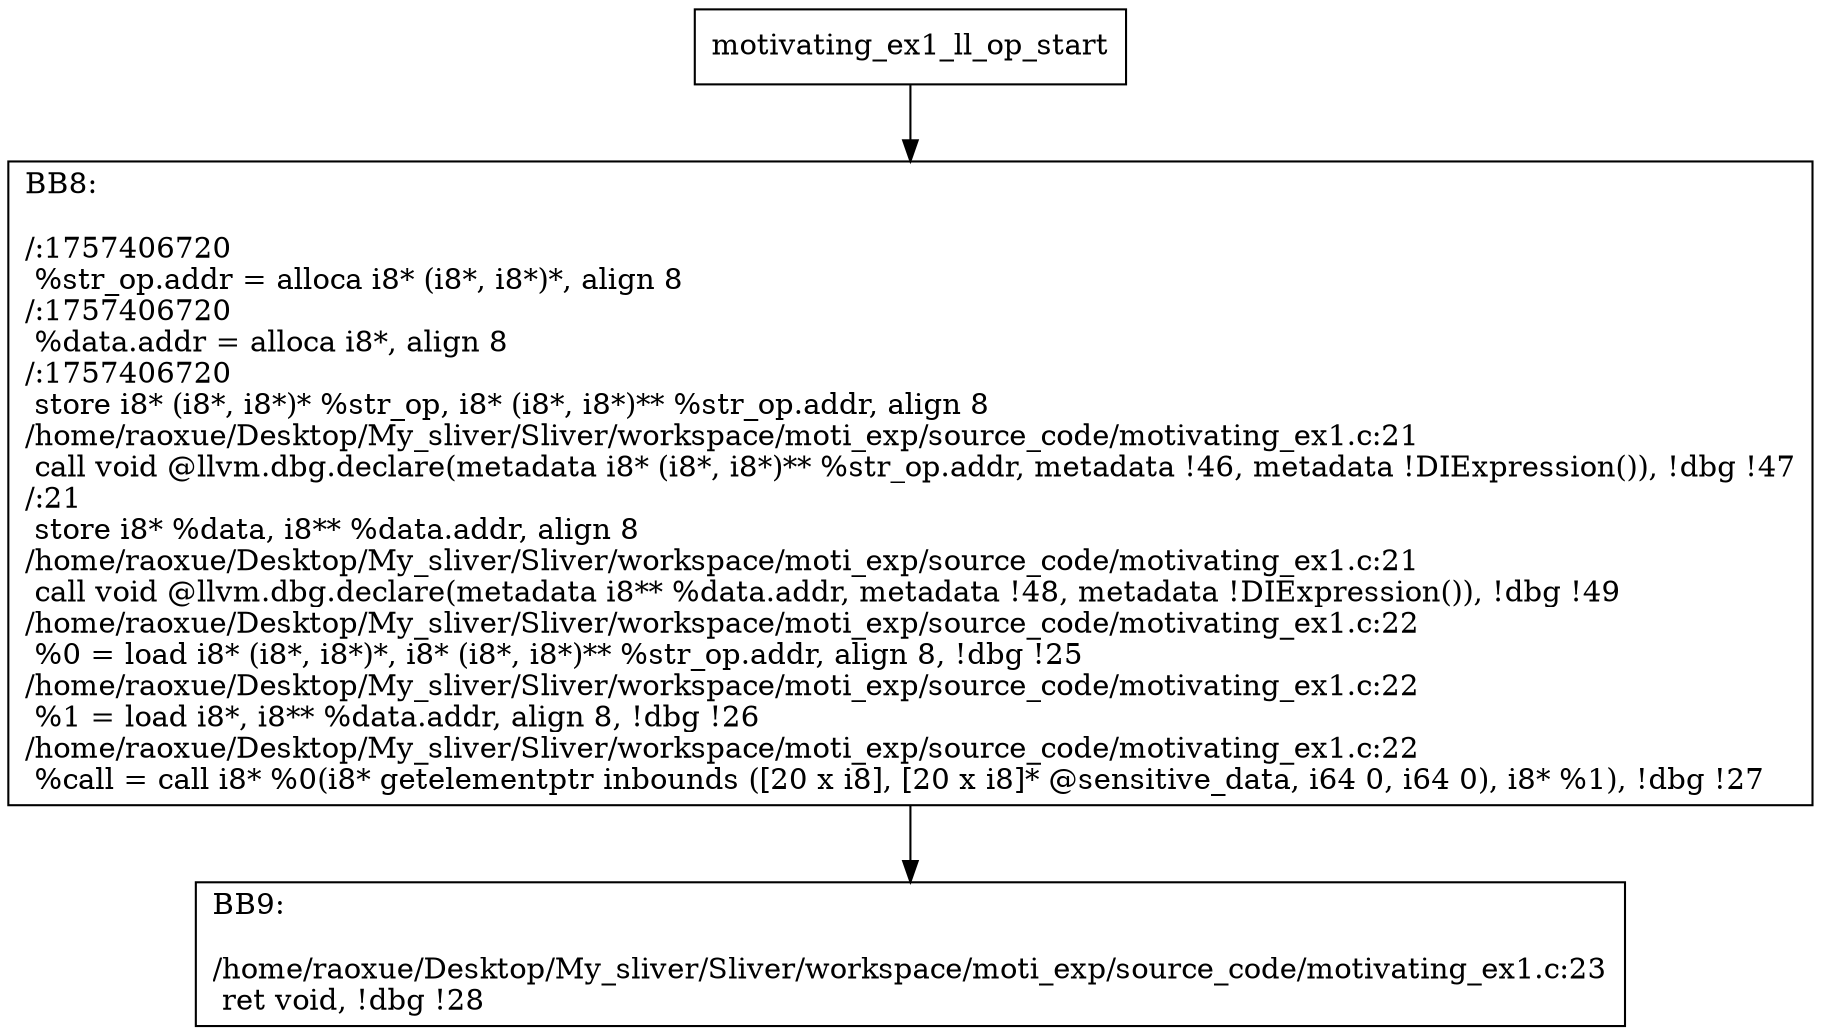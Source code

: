 digraph "CFG for'motivating_ex1_ll_op' function" {
	BBmotivating_ex1_ll_op_start[shape=record,label="{motivating_ex1_ll_op_start}"];
	BBmotivating_ex1_ll_op_start-> motivating_ex1_ll_opBB8;
	motivating_ex1_ll_opBB8 [shape=record, label="{BB8:\l\l/:1757406720\l
  %str_op.addr = alloca i8* (i8*, i8*)*, align 8\l
/:1757406720\l
  %data.addr = alloca i8*, align 8\l
/:1757406720\l
  store i8* (i8*, i8*)* %str_op, i8* (i8*, i8*)** %str_op.addr, align 8\l
/home/raoxue/Desktop/My_sliver/Sliver/workspace/moti_exp/source_code/motivating_ex1.c:21\l
  call void @llvm.dbg.declare(metadata i8* (i8*, i8*)** %str_op.addr, metadata !46, metadata !DIExpression()), !dbg !47\l
/:21\l
  store i8* %data, i8** %data.addr, align 8\l
/home/raoxue/Desktop/My_sliver/Sliver/workspace/moti_exp/source_code/motivating_ex1.c:21\l
  call void @llvm.dbg.declare(metadata i8** %data.addr, metadata !48, metadata !DIExpression()), !dbg !49\l
/home/raoxue/Desktop/My_sliver/Sliver/workspace/moti_exp/source_code/motivating_ex1.c:22\l
  %0 = load i8* (i8*, i8*)*, i8* (i8*, i8*)** %str_op.addr, align 8, !dbg !25\l
/home/raoxue/Desktop/My_sliver/Sliver/workspace/moti_exp/source_code/motivating_ex1.c:22\l
  %1 = load i8*, i8** %data.addr, align 8, !dbg !26\l
/home/raoxue/Desktop/My_sliver/Sliver/workspace/moti_exp/source_code/motivating_ex1.c:22\l
  %call = call i8* %0(i8* getelementptr inbounds ([20 x i8], [20 x i8]* @sensitive_data, i64 0, i64 0), i8* %1), !dbg !27\l
}"];
	motivating_ex1_ll_opBB8-> motivating_ex1_ll_opBB9;
	motivating_ex1_ll_opBB9 [shape=record, label="{BB9:\l\l/home/raoxue/Desktop/My_sliver/Sliver/workspace/moti_exp/source_code/motivating_ex1.c:23\l
  ret void, !dbg !28\l
}"];
}
